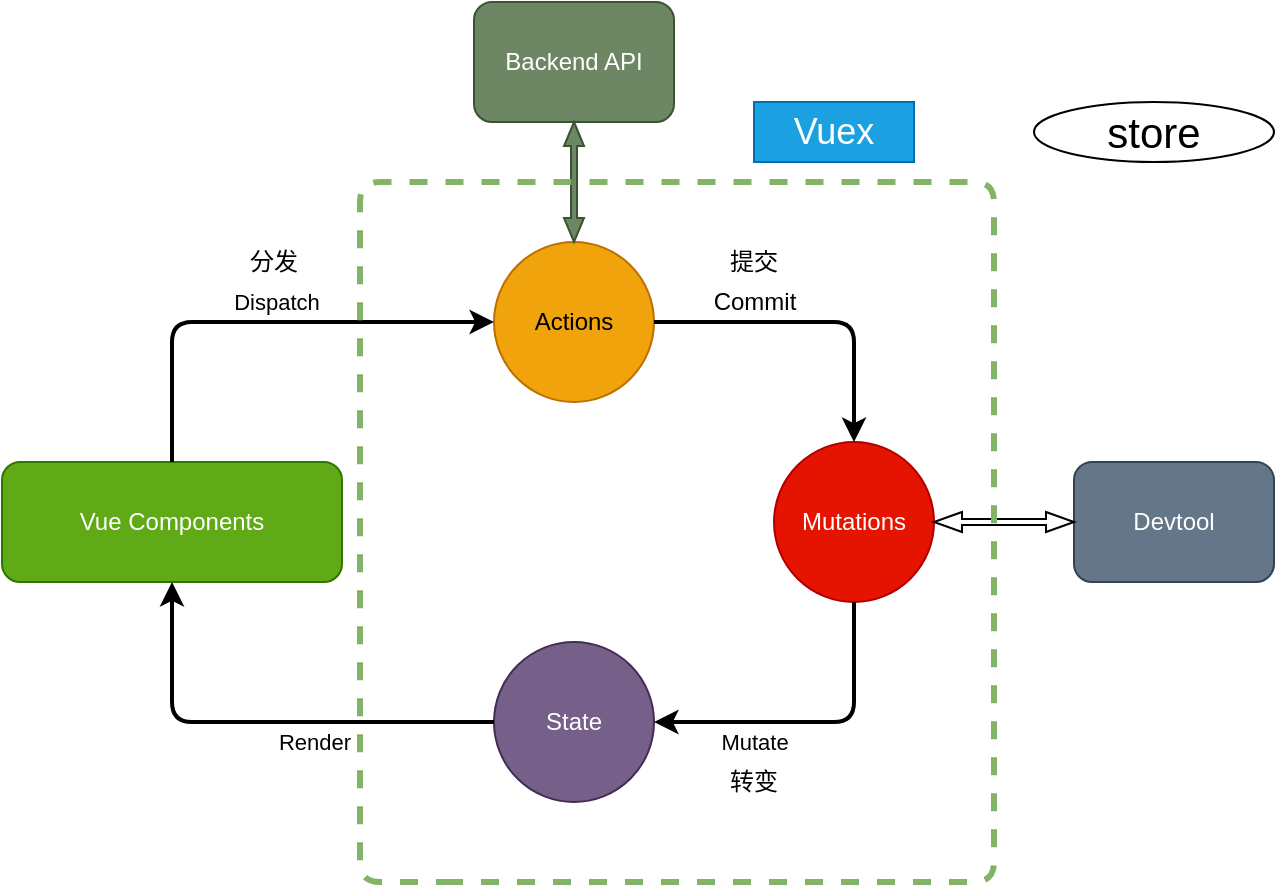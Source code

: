 <mxfile>
    <diagram id="M4kkBgTxKpyS8NfvT-Gs" name="第 1 页">
        <mxGraphModel dx="754" dy="368" grid="1" gridSize="10" guides="1" tooltips="1" connect="1" arrows="1" fold="1" page="1" pageScale="1" pageWidth="827" pageHeight="1169" math="0" shadow="0">
            <root>
                <mxCell id="0"/>
                <mxCell id="1" parent="0"/>
                <mxCell id="2" value="Vue Components" style="rounded=1;whiteSpace=wrap;html=1;fillColor=#60a917;strokeColor=#2D7600;fontColor=#ffffff;" parent="1" vertex="1">
                    <mxGeometry x="74" y="230" width="170" height="60" as="geometry"/>
                </mxCell>
                <mxCell id="3" value="Actions" style="ellipse;whiteSpace=wrap;html=1;aspect=fixed;fillColor=#f0a30a;strokeColor=#BD7000;fontColor=#000000;" parent="1" vertex="1">
                    <mxGeometry x="320" y="120" width="80" height="80" as="geometry"/>
                </mxCell>
                <mxCell id="4" value="State" style="ellipse;whiteSpace=wrap;html=1;aspect=fixed;fillColor=#76608a;strokeColor=#432D57;fontColor=#ffffff;" parent="1" vertex="1">
                    <mxGeometry x="320" y="320" width="80" height="80" as="geometry"/>
                </mxCell>
                <mxCell id="5" value="Mutations" style="ellipse;whiteSpace=wrap;html=1;aspect=fixed;fillColor=#e51400;strokeColor=#B20000;fontColor=#ffffff;" parent="1" vertex="1">
                    <mxGeometry x="460" y="220" width="80" height="80" as="geometry"/>
                </mxCell>
                <mxCell id="6" value="Devtool" style="rounded=1;whiteSpace=wrap;html=1;fillColor=#647687;strokeColor=#314354;fontColor=#ffffff;" parent="1" vertex="1">
                    <mxGeometry x="610" y="230" width="100" height="60" as="geometry"/>
                </mxCell>
                <mxCell id="7" value="Backend API" style="rounded=1;whiteSpace=wrap;html=1;fillColor=#6d8764;strokeColor=#3A5431;fontColor=#ffffff;" parent="1" vertex="1">
                    <mxGeometry x="310" width="100" height="60" as="geometry"/>
                </mxCell>
                <mxCell id="9" value="" style="endArrow=classic;html=1;entryX=0;entryY=0.5;entryDx=0;entryDy=0;exitX=0.5;exitY=0;exitDx=0;exitDy=0;strokeWidth=2;" parent="1" source="2" target="3" edge="1">
                    <mxGeometry width="50" height="50" relative="1" as="geometry">
                        <mxPoint x="200" y="300" as="sourcePoint"/>
                        <mxPoint x="250" y="250" as="targetPoint"/>
                        <Array as="points">
                            <mxPoint x="159" y="160"/>
                        </Array>
                    </mxGeometry>
                </mxCell>
                <mxCell id="13" value="Dispatch" style="edgeLabel;html=1;align=center;verticalAlign=middle;resizable=0;points=[];" parent="9" vertex="1" connectable="0">
                    <mxGeometry x="-0.025" y="3" relative="1" as="geometry">
                        <mxPoint x="9" y="-7" as="offset"/>
                    </mxGeometry>
                </mxCell>
                <mxCell id="10" value="" style="endArrow=classic;html=1;entryX=0.5;entryY=0;entryDx=0;entryDy=0;exitX=1;exitY=0.5;exitDx=0;exitDy=0;strokeWidth=2;" parent="1" source="3" target="5" edge="1">
                    <mxGeometry width="50" height="50" relative="1" as="geometry">
                        <mxPoint x="200" y="300" as="sourcePoint"/>
                        <mxPoint x="250" y="250" as="targetPoint"/>
                        <Array as="points">
                            <mxPoint x="500" y="160"/>
                        </Array>
                    </mxGeometry>
                </mxCell>
                <mxCell id="11" value="" style="endArrow=classic;html=1;entryX=1;entryY=0.5;entryDx=0;entryDy=0;exitX=0.5;exitY=1;exitDx=0;exitDy=0;strokeWidth=2;" parent="1" source="5" target="4" edge="1">
                    <mxGeometry width="50" height="50" relative="1" as="geometry">
                        <mxPoint x="370" y="300" as="sourcePoint"/>
                        <mxPoint x="420" y="250" as="targetPoint"/>
                        <Array as="points">
                            <mxPoint x="500" y="360"/>
                        </Array>
                    </mxGeometry>
                </mxCell>
                <mxCell id="18" value="Mutate" style="edgeLabel;html=1;align=center;verticalAlign=middle;resizable=0;points=[];" parent="11" vertex="1" connectable="0">
                    <mxGeometry x="0.222" y="1" relative="1" as="geometry">
                        <mxPoint x="-12" y="9" as="offset"/>
                    </mxGeometry>
                </mxCell>
                <mxCell id="12" value="" style="endArrow=classic;html=1;entryX=0.5;entryY=1;entryDx=0;entryDy=0;exitX=0;exitY=0.5;exitDx=0;exitDy=0;strokeWidth=2;" parent="1" source="4" target="2" edge="1">
                    <mxGeometry width="50" height="50" relative="1" as="geometry">
                        <mxPoint x="370" y="300" as="sourcePoint"/>
                        <mxPoint x="420" y="250" as="targetPoint"/>
                        <Array as="points">
                            <mxPoint x="159" y="360"/>
                        </Array>
                    </mxGeometry>
                </mxCell>
                <mxCell id="17" value="Render" style="edgeLabel;html=1;align=center;verticalAlign=middle;resizable=0;points=[];" parent="12" vertex="1" connectable="0">
                    <mxGeometry x="-0.195" y="1" relative="1" as="geometry">
                        <mxPoint x="3" y="9" as="offset"/>
                    </mxGeometry>
                </mxCell>
                <mxCell id="19" value="Commit" style="text;html=1;align=center;verticalAlign=middle;resizable=0;points=[];autosize=1;strokeColor=none;" parent="1" vertex="1">
                    <mxGeometry x="420" y="140" width="60" height="20" as="geometry"/>
                </mxCell>
                <mxCell id="20" value="" style="shape=doubleArrow;whiteSpace=wrap;html=1;strokeColor=#3A5431;direction=south;fillColor=#6d8764;fontColor=#ffffff;" parent="1" vertex="1">
                    <mxGeometry x="355" y="60" width="10" height="60" as="geometry"/>
                </mxCell>
                <mxCell id="21" value="" style="shape=doubleArrow;whiteSpace=wrap;html=1;direction=west;strokeWidth=1;fillColor=none;" parent="1" vertex="1">
                    <mxGeometry x="540" y="255" width="70" height="10" as="geometry"/>
                </mxCell>
                <mxCell id="23" value="" style="endArrow=none;dashed=1;html=1;fillColor=#d5e8d4;strokeColor=#82b366;strokeWidth=3;gradientColor=#97d077;" parent="1" edge="1">
                    <mxGeometry width="50" height="50" relative="1" as="geometry">
                        <mxPoint x="300" y="440" as="sourcePoint"/>
                        <mxPoint x="300" y="440" as="targetPoint"/>
                        <Array as="points">
                            <mxPoint x="253" y="440"/>
                            <mxPoint x="253" y="90"/>
                            <mxPoint x="570" y="90"/>
                            <mxPoint x="570" y="440"/>
                        </Array>
                    </mxGeometry>
                </mxCell>
                <mxCell id="25" value="&lt;font style=&quot;font-size: 18px&quot;&gt;Vuex&lt;/font&gt;" style="text;html=1;align=center;verticalAlign=middle;whiteSpace=wrap;rounded=0;labelBackgroundColor=none;fillColor=#1ba1e2;strokeColor=#006EAF;fontColor=#ffffff;" parent="1" vertex="1">
                    <mxGeometry x="450" y="50" width="80" height="30" as="geometry"/>
                </mxCell>
                <mxCell id="26" value="分发" style="text;html=1;strokeColor=none;fillColor=none;align=center;verticalAlign=middle;whiteSpace=wrap;rounded=0;labelBackgroundColor=none;" parent="1" vertex="1">
                    <mxGeometry x="190" y="120" width="40" height="20" as="geometry"/>
                </mxCell>
                <mxCell id="27" value="提交" style="text;html=1;strokeColor=none;fillColor=none;align=center;verticalAlign=middle;whiteSpace=wrap;rounded=0;labelBackgroundColor=none;" parent="1" vertex="1">
                    <mxGeometry x="430" y="120" width="40" height="20" as="geometry"/>
                </mxCell>
                <mxCell id="28" value="转变" style="text;html=1;strokeColor=none;fillColor=none;align=center;verticalAlign=middle;whiteSpace=wrap;rounded=0;labelBackgroundColor=none;" parent="1" vertex="1">
                    <mxGeometry x="430" y="380" width="40" height="20" as="geometry"/>
                </mxCell>
                <mxCell id="29" value="&lt;font style=&quot;font-size: 21px&quot;&gt;store&lt;/font&gt;" style="ellipse;whiteSpace=wrap;html=1;" parent="1" vertex="1">
                    <mxGeometry x="590" y="50" width="120" height="30" as="geometry"/>
                </mxCell>
            </root>
        </mxGraphModel>
    </diagram>
</mxfile>